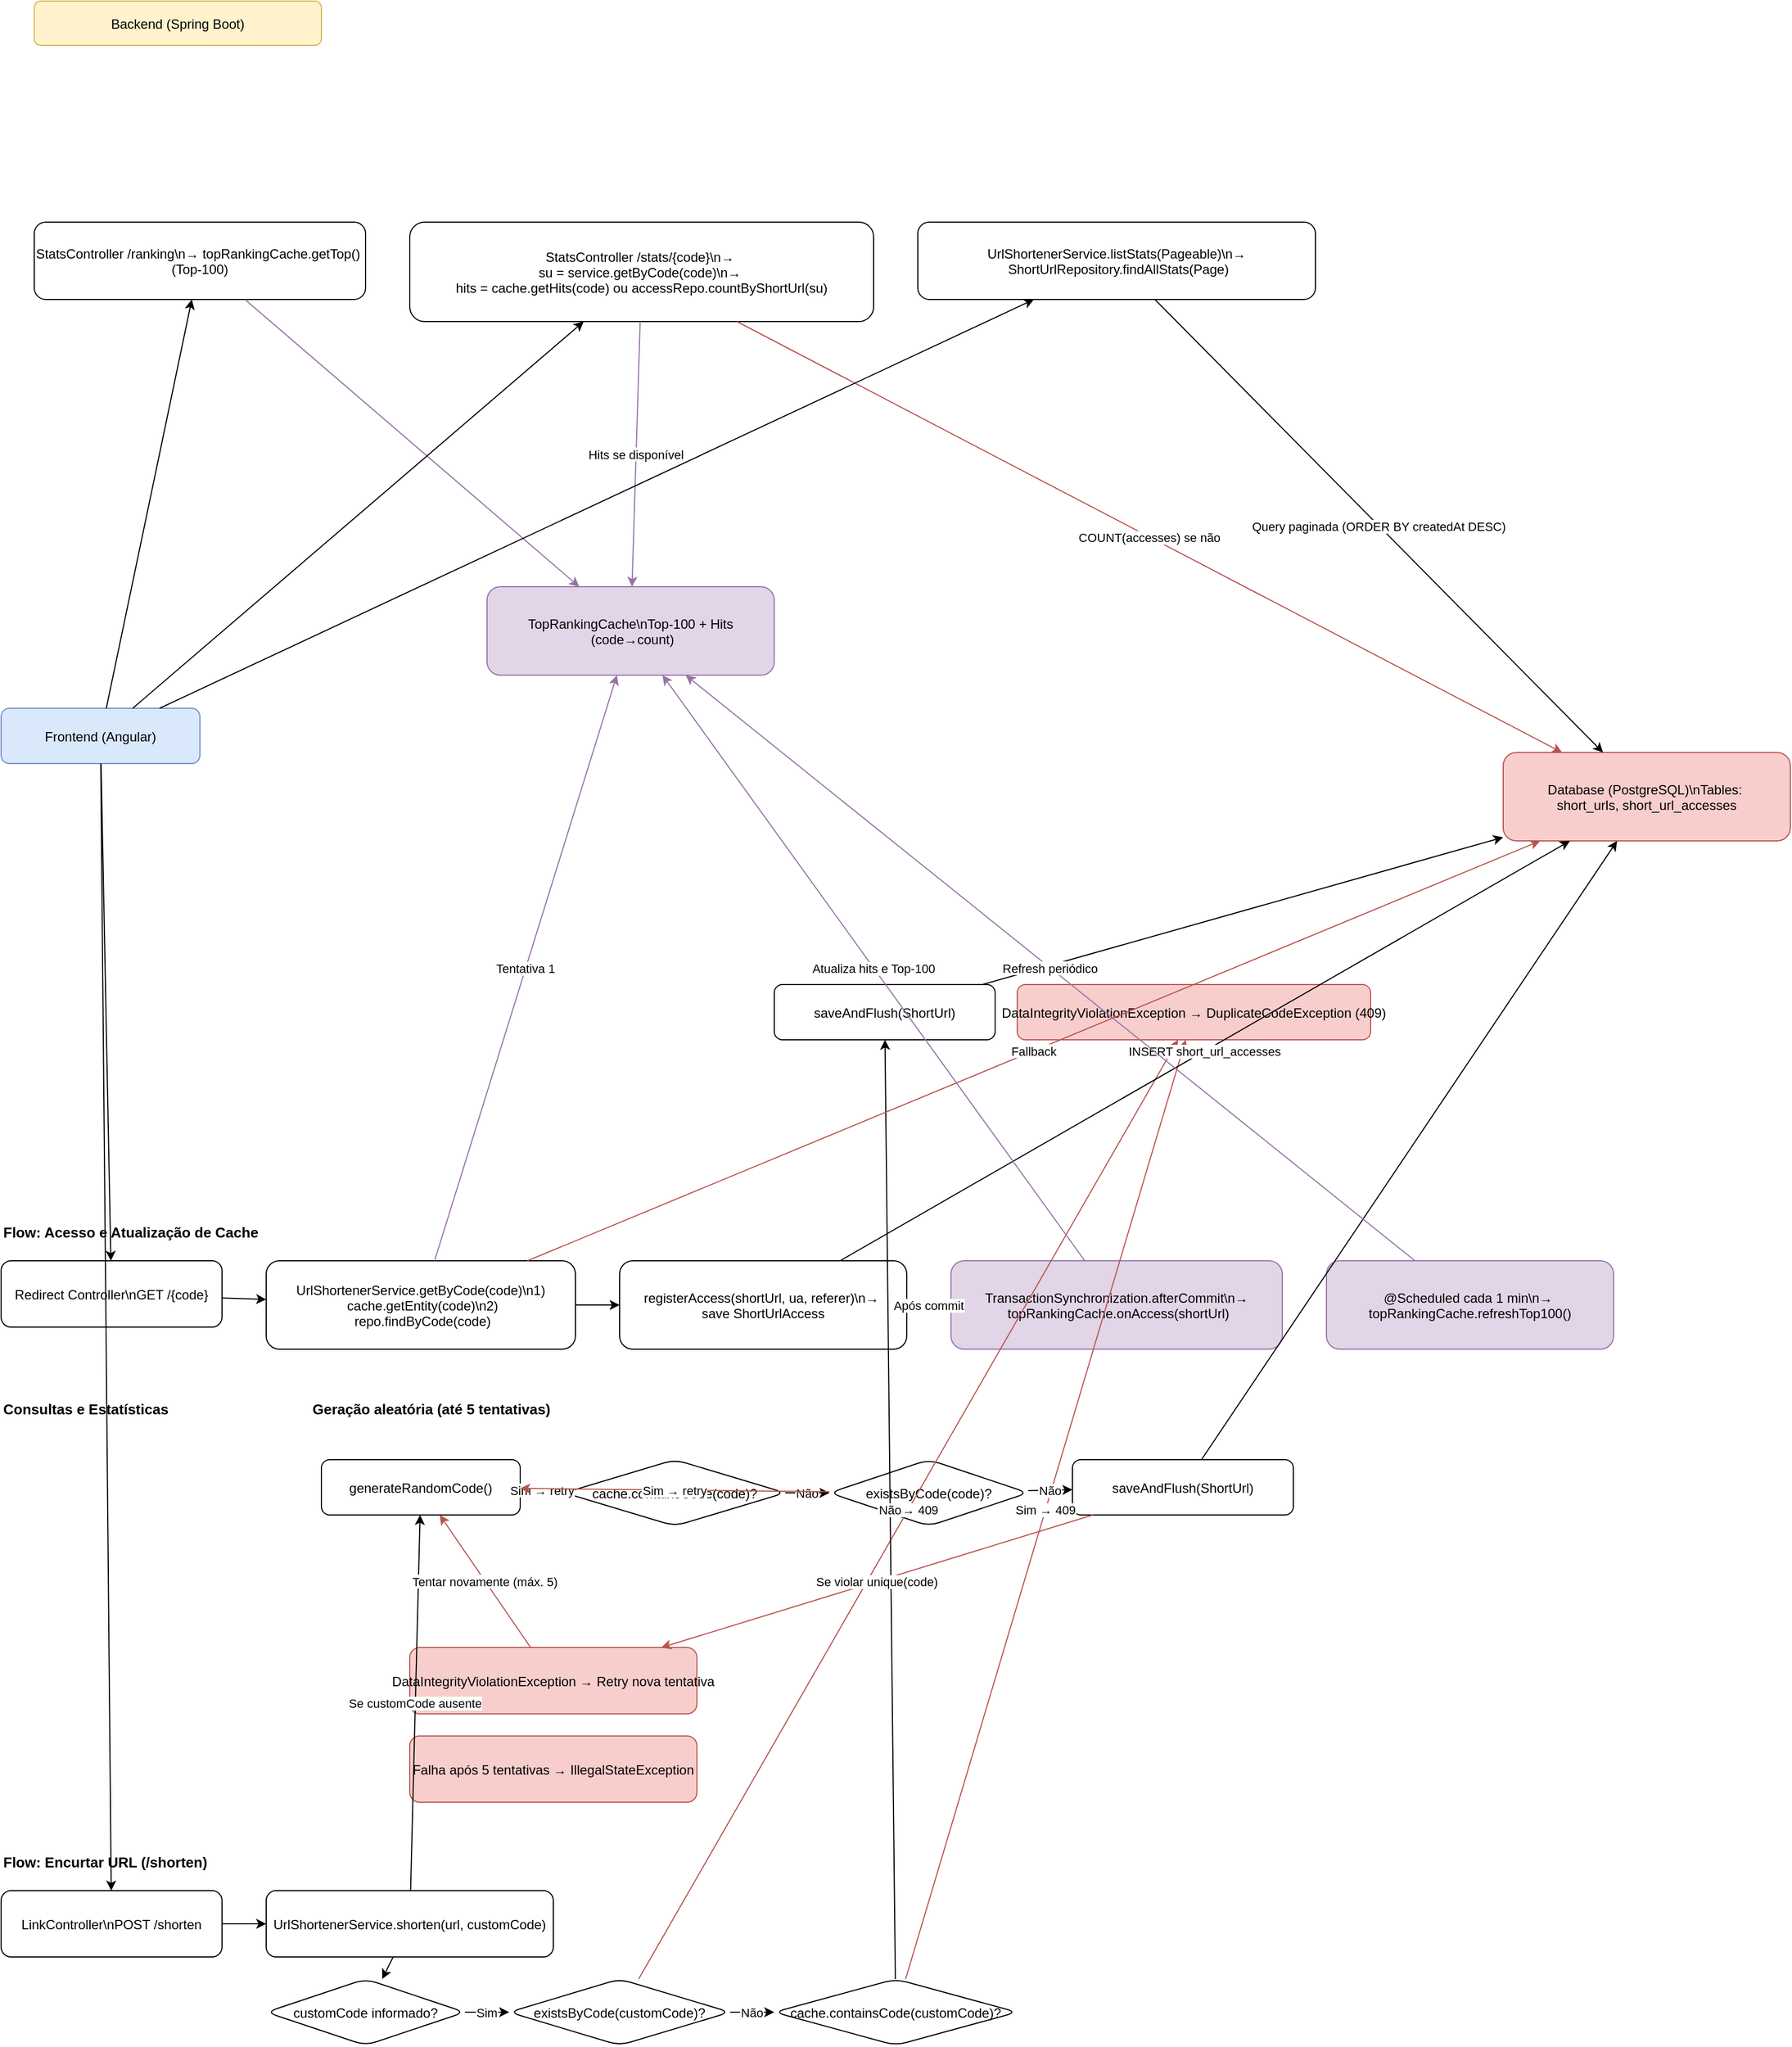 <mxfile version="28.2.5">
  <diagram id="system-flow" name="System Flow">
    <mxGraphModel dx="1665" dy="1823" grid="1" gridSize="10" guides="1" tooltips="1" connect="1" arrows="1" fold="1" page="1" pageScale="1" pageWidth="1920" pageHeight="1080" math="0" shadow="0">
      <root>
        <mxCell id="0" />
        <mxCell id="1" parent="0" />
        <mxCell id="client" value="Frontend (Angular)" style="shape=rectangle;rounded=1;fillColor=#dae8fc;strokeColor=#6c8ebf;fontSize=12" parent="1" vertex="1">
          <mxGeometry x="50" y="-150" width="180" height="50" as="geometry" />
        </mxCell>
        <mxCell id="backend" value="Backend (Spring Boot)" style="shape=rectangle;rounded=1;fillColor=#fff2cc;strokeColor=#d6b656;fontSize=12" parent="1" vertex="1">
          <mxGeometry x="80" y="-790" width="260" height="40" as="geometry" />
        </mxCell>
        <mxCell id="db" value="Database (PostgreSQL)\nTables: &#xa;short_urls, short_url_accesses" style="shape=rectangle;rounded=1;fillColor=#f8cecc;strokeColor=#b85450;fontSize=12" parent="1" vertex="1">
          <mxGeometry x="1410" y="-110" width="260" height="80" as="geometry" />
        </mxCell>
        <mxCell id="cache" value="TopRankingCache\nTop-100 + Hits&#xa; (code→count)" style="shape=rectangle;rounded=1;fillColor=#e1d5e7;strokeColor=#9673a6;fontSize=12" parent="1" vertex="1">
          <mxGeometry x="490" y="-260" width="260" height="80" as="geometry" />
        </mxCell>
        <mxCell id="shortenTitle" value="Flow: Encurtar URL (/shorten)" style="text;align=left;fontStyle=1;fontSize=13" parent="1" vertex="1">
          <mxGeometry x="50" y="880" width="280" height="30" as="geometry" />
        </mxCell>
        <mxCell id="shortenCtrl" value="LinkController\nPOST /shorten" style="shape=rectangle;rounded=1;fillColor=#fff;strokeColor=#000;fontSize=12" parent="1" vertex="1">
          <mxGeometry x="50" y="920" width="200" height="60" as="geometry" />
        </mxCell>
        <mxCell id="shortenSvc" value="UrlShortenerService.shorten(url, customCode)" style="shape=rectangle;rounded=1;fillColor=#fff;strokeColor=#000;fontSize=12" parent="1" vertex="1">
          <mxGeometry x="290" y="920" width="260" height="60" as="geometry" />
        </mxCell>
        <mxCell id="hasCustom" value="customCode informado?" style="shape=rhombus;rounded=1;fillColor=#fff;strokeColor=#000;fontSize=12" parent="1" vertex="1">
          <mxGeometry x="290" y="1000" width="180" height="60" as="geometry" />
        </mxCell>
        <mxCell id="checkDBCustom" value="existsByCode(customCode)?" style="shape=rhombus;rounded=1;fillColor=#fff;strokeColor=#000;fontSize=12" parent="1" vertex="1">
          <mxGeometry x="510" y="1000" width="200" height="60" as="geometry" />
        </mxCell>
        <mxCell id="checkCacheCustom" value="cache.containsCode(customCode)?" style="shape=rhombus;rounded=1;fillColor=#fff;strokeColor=#000;fontSize=12" parent="1" vertex="1">
          <mxGeometry x="750" y="1000" width="220" height="60" as="geometry" />
        </mxCell>
        <mxCell id="saveCustom" value="saveAndFlush(ShortUrl)" style="shape=rectangle;rounded=1;fillColor=#fff;strokeColor=#000;fontSize=12" parent="1" vertex="1">
          <mxGeometry x="750" y="100" width="200" height="50" as="geometry" />
        </mxCell>
        <mxCell id="catchDup" value="DataIntegrityViolationException → DuplicateCodeException (409)" style="shape=rectangle;rounded=1;fillColor=#f8cecc;strokeColor=#b85450;fontSize=12" parent="1" vertex="1">
          <mxGeometry x="970" y="100" width="320" height="50" as="geometry" />
        </mxCell>
        <mxCell id="loopTitle" value="Geração aleatória (até 5 tentativas)" style="text;align=left;fontStyle=1;fontSize=13" parent="1" vertex="1">
          <mxGeometry x="330" y="470" width="280" height="30" as="geometry" />
        </mxCell>
        <mxCell id="genCode" value="generateRandomCode()" style="shape=rectangle;rounded=1;fillColor=#fff;strokeColor=#000;fontSize=12" parent="1" vertex="1">
          <mxGeometry x="340" y="530" width="180" height="50" as="geometry" />
        </mxCell>
        <mxCell id="checkCacheGen" value="cache.containsCode(code)?" style="shape=rhombus;rounded=1;fillColor=#fff;strokeColor=#000;fontSize=12" parent="1" vertex="1">
          <mxGeometry x="560" y="530" width="200" height="60" as="geometry" />
        </mxCell>
        <mxCell id="checkDBGen" value="existsByCode(code)?" style="shape=rhombus;rounded=1;fillColor=#fff;strokeColor=#000;fontSize=12" parent="1" vertex="1">
          <mxGeometry x="800" y="530" width="180" height="60" as="geometry" />
        </mxCell>
        <mxCell id="saveGen" value="saveAndFlush(ShortUrl)" style="shape=rectangle;rounded=1;fillColor=#fff;strokeColor=#000;fontSize=12" parent="1" vertex="1">
          <mxGeometry x="1020" y="530" width="200" height="50" as="geometry" />
        </mxCell>
        <mxCell id="catchCollision" value="DataIntegrityViolationException → Retry nova tentativa" style="shape=rectangle;rounded=1;fillColor=#f8cecc;strokeColor=#b85450;fontSize=12" parent="1" vertex="1">
          <mxGeometry x="420" y="700" width="260" height="60" as="geometry" />
        </mxCell>
        <mxCell id="loopEnd" value="Falha após 5 tentativas → IllegalStateException" style="shape=rectangle;rounded=1;fillColor=#f8cecc;strokeColor=#b85450;fontSize=12" parent="1" vertex="1">
          <mxGeometry x="420" y="780" width="260" height="60" as="geometry" />
        </mxCell>
        <mxCell id="accessTitle" value="Flow: Acesso e Atualização de Cache" style="text;align=left;fontStyle=1;fontSize=13" parent="1" vertex="1">
          <mxGeometry x="50" y="310" width="300" height="30" as="geometry" />
        </mxCell>
        <mxCell id="redirectCtrl" value="Redirect Controller\nGET /{code}" style="shape=rectangle;rounded=1;fillColor=#fff;strokeColor=#000;fontSize=12" parent="1" vertex="1">
          <mxGeometry x="50" y="350" width="200" height="60" as="geometry" />
        </mxCell>
        <mxCell id="getByCode" value="UrlShortenerService.getByCode(code)\n1)&#xa; cache.getEntity(code)\n2)&#xa; repo.findByCode(code)" style="shape=rectangle;rounded=1;fillColor=#fff;strokeColor=#000;fontSize=12" parent="1" vertex="1">
          <mxGeometry x="290" y="350" width="280" height="80" as="geometry" />
        </mxCell>
        <mxCell id="registerAccess" value="registerAccess(shortUrl, ua, referer)\n→ &#xa;save ShortUrlAccess" style="shape=rectangle;rounded=1;fillColor=#fff;strokeColor=#000;fontSize=12" parent="1" vertex="1">
          <mxGeometry x="610" y="350" width="260" height="80" as="geometry" />
        </mxCell>
        <mxCell id="afterCommit" value="TransactionSynchronization.afterCommit\n→&#xa; topRankingCache.onAccess(shortUrl)" style="shape=rectangle;rounded=1;fillColor=#e1d5e7;strokeColor=#9673a6;fontSize=12" parent="1" vertex="1">
          <mxGeometry x="910" y="350" width="300" height="80" as="geometry" />
        </mxCell>
        <mxCell id="scheduler" value="@Scheduled cada 1 min\n→ &#xa;topRankingCache.refreshTop100()" style="shape=rectangle;rounded=1;fillColor=#e1d5e7;strokeColor=#9673a6;fontSize=12" parent="1" vertex="1">
          <mxGeometry x="1250" y="350" width="260" height="80" as="geometry" />
        </mxCell>
        <mxCell id="queriesTitle" value="Consultas e Estatísticas" style="text;align=left;fontStyle=1;fontSize=13" parent="1" vertex="1">
          <mxGeometry x="50" y="470" width="220" height="30" as="geometry" />
        </mxCell>
        <mxCell id="rankingEndpoint" value="StatsController /ranking\n→ topRankingCache.getTop() &#xa;(Top-100)" style="shape=rectangle;rounded=1;fillColor=#fff;strokeColor=#000;fontSize=12" parent="1" vertex="1">
          <mxGeometry x="80" y="-590" width="300" height="70" as="geometry" />
        </mxCell>
        <mxCell id="statsEndpoint" value="StatsController /stats/{code}\n→ &#xa;su = service.getByCode(code)\n→ &#xa;hits = cache.getHits(code) ou accessRepo.countByShortUrl(su)" style="shape=rectangle;rounded=1;fillColor=#fff;strokeColor=#000;fontSize=12" parent="1" vertex="1">
          <mxGeometry x="420" y="-590" width="420" height="90" as="geometry" />
        </mxCell>
        <mxCell id="listStats" value="UrlShortenerService.listStats(Pageable)\n→&#xa; ShortUrlRepository.findAllStats(Page)" style="shape=rectangle;rounded=1;fillColor=#fff;strokeColor=#000;fontSize=12" parent="1" vertex="1">
          <mxGeometry x="880" y="-590" width="360" height="70" as="geometry" />
        </mxCell>
        <mxCell id="e1" style="endArrow=classic;strokeColor=#000" parent="1" source="client" target="shortenCtrl" edge="1">
          <mxGeometry relative="1" as="geometry" />
        </mxCell>
        <mxCell id="e2" style="endArrow=classic;strokeColor=#000" parent="1" source="shortenCtrl" target="shortenSvc" edge="1">
          <mxGeometry relative="1" as="geometry" />
        </mxCell>
        <mxCell id="e3" style="endArrow=classic;strokeColor=#000" parent="1" source="shortenSvc" target="hasCustom" edge="1">
          <mxGeometry relative="1" as="geometry" />
        </mxCell>
        <mxCell id="e4" value="Sim" style="endArrow=classic;strokeColor=#000;fontSize=11" parent="1" source="hasCustom" target="checkDBCustom" edge="1">
          <mxGeometry relative="1" as="geometry" />
        </mxCell>
        <mxCell id="e5" value="Não" style="endArrow=classic;strokeColor=#000;fontSize=11" parent="1" source="checkDBCustom" target="checkCacheCustom" edge="1">
          <mxGeometry relative="1" as="geometry" />
        </mxCell>
        <mxCell id="e6" value="Sim → 409" style="endArrow=classic;strokeColor=#b85450;fontSize=11" parent="1" source="checkDBCustom" target="catchDup" edge="1">
          <mxGeometry relative="1" as="geometry" />
        </mxCell>
        <mxCell id="e7" value="Não" style="endArrow=classic;strokeColor=#000;fontSize=11" parent="1" source="checkCacheCustom" target="saveCustom" edge="1">
          <mxGeometry relative="1" as="geometry" />
        </mxCell>
        <mxCell id="e8" value="Sim → 409" style="endArrow=classic;strokeColor=#b85450;fontSize=11" parent="1" source="checkCacheCustom" target="catchDup" edge="1">
          <mxGeometry relative="1" as="geometry" />
        </mxCell>
        <mxCell id="e9" style="endArrow=classic;strokeColor=#000" parent="1" source="saveCustom" target="db" edge="1">
          <mxGeometry relative="1" as="geometry" />
        </mxCell>
        <mxCell id="e10" value="Se customCode ausente" style="endArrow=classic;strokeColor=#000;fontSize=11" parent="1" source="shortenSvc" target="genCode" edge="1">
          <mxGeometry relative="1" as="geometry" />
        </mxCell>
        <mxCell id="e11" style="endArrow=classic;strokeColor=#000" parent="1" source="genCode" target="checkCacheGen" edge="1">
          <mxGeometry relative="1" as="geometry" />
        </mxCell>
        <mxCell id="e12" value="Não" style="endArrow=classic;strokeColor=#000;fontSize=11" parent="1" source="checkCacheGen" target="checkDBGen" edge="1">
          <mxGeometry relative="1" as="geometry" />
        </mxCell>
        <mxCell id="e13" value="Sim → retry" style="endArrow=classic;strokeColor=#b85450;fontSize=11" parent="1" source="checkCacheGen" target="genCode" edge="1">
          <mxGeometry relative="1" as="geometry" />
        </mxCell>
        <mxCell id="e14" value="Não" style="endArrow=classic;strokeColor=#000;fontSize=11" parent="1" source="checkDBGen" target="saveGen" edge="1">
          <mxGeometry relative="1" as="geometry" />
        </mxCell>
        <mxCell id="e15" value="Sim → retry" style="endArrow=classic;strokeColor=#b85450;fontSize=11" parent="1" source="checkDBGen" target="genCode" edge="1">
          <mxGeometry relative="1" as="geometry" />
        </mxCell>
        <mxCell id="e16" style="endArrow=classic;strokeColor=#000" parent="1" source="saveGen" target="db" edge="1">
          <mxGeometry relative="1" as="geometry" />
        </mxCell>
        <mxCell id="e17" value="Se violar unique(code)" style="endArrow=classic;strokeColor=#b85450;fontSize=11" parent="1" source="saveGen" target="catchCollision" edge="1">
          <mxGeometry relative="1" as="geometry" />
        </mxCell>
        <mxCell id="e18" value="Tentar novamente (máx. 5)" style="endArrow=classic;strokeColor=#b85450;fontSize=11" parent="1" source="catchCollision" target="genCode" edge="1">
          <mxGeometry relative="1" as="geometry" />
        </mxCell>
        <mxCell id="e19" style="endArrow=classic;strokeColor=#000" parent="1" source="client" target="redirectCtrl" edge="1">
          <mxGeometry relative="1" as="geometry" />
        </mxCell>
        <mxCell id="e20" style="endArrow=classic;strokeColor=#000" parent="1" source="redirectCtrl" target="getByCode" edge="1">
          <mxGeometry relative="1" as="geometry" />
        </mxCell>
        <mxCell id="e21" value="Tentativa 1" style="endArrow=classic;strokeColor=#9673a6;fontSize=11" parent="1" source="getByCode" target="cache" edge="1">
          <mxGeometry relative="1" as="geometry" />
        </mxCell>
        <mxCell id="e22" value="Fallback" style="endArrow=classic;strokeColor=#b85450;fontSize=11" parent="1" source="getByCode" target="db" edge="1">
          <mxGeometry relative="1" as="geometry" />
        </mxCell>
        <mxCell id="e23" style="endArrow=classic;strokeColor=#000" parent="1" source="getByCode" target="registerAccess" edge="1">
          <mxGeometry relative="1" as="geometry" />
        </mxCell>
        <mxCell id="e24" value="INSERT short_url_accesses" style="endArrow=classic;strokeColor=#000;fontSize=11" parent="1" source="registerAccess" target="db" edge="1">
          <mxGeometry relative="1" as="geometry" />
        </mxCell>
        <mxCell id="e25" value="Após commit" style="endArrow=classic;strokeColor=#9673a6;fontSize=11" parent="1" source="registerAccess" target="afterCommit" edge="1">
          <mxGeometry relative="1" as="geometry" />
        </mxCell>
        <mxCell id="e26" value="Atualiza hits e Top-100" style="endArrow=classic;strokeColor=#9673a6;fontSize=11" parent="1" source="afterCommit" target="cache" edge="1">
          <mxGeometry relative="1" as="geometry" />
        </mxCell>
        <mxCell id="e27" value="Refresh periódico" style="endArrow=classic;strokeColor=#9673a6;fontSize=11" parent="1" source="scheduler" target="cache" edge="1">
          <mxGeometry relative="1" as="geometry" />
        </mxCell>
        <mxCell id="e28" style="endArrow=classic;strokeColor=#000" parent="1" source="client" target="rankingEndpoint" edge="1">
          <mxGeometry relative="1" as="geometry" />
        </mxCell>
        <mxCell id="e29" style="endArrow=classic;strokeColor=#9673a6" parent="1" source="rankingEndpoint" target="cache" edge="1">
          <mxGeometry relative="1" as="geometry" />
        </mxCell>
        <mxCell id="e30" style="endArrow=classic;strokeColor=#000" parent="1" source="client" target="statsEndpoint" edge="1">
          <mxGeometry relative="1" as="geometry" />
        </mxCell>
        <mxCell id="e31" value="Hits se disponível" style="endArrow=classic;strokeColor=#9673a6;fontSize=11" parent="1" source="statsEndpoint" target="cache" edge="1">
          <mxGeometry relative="1" as="geometry" />
        </mxCell>
        <mxCell id="e32" value="COUNT(accesses) se não" style="endArrow=classic;strokeColor=#b85450;fontSize=11" parent="1" source="statsEndpoint" target="db" edge="1">
          <mxGeometry relative="1" as="geometry" />
        </mxCell>
        <mxCell id="e33" style="endArrow=classic;strokeColor=#000" parent="1" source="client" target="listStats" edge="1">
          <mxGeometry relative="1" as="geometry" />
        </mxCell>
        <mxCell id="e34" value="Query paginada (ORDER BY createdAt DESC)" style="endArrow=classic;strokeColor=#000;fontSize=11" parent="1" source="listStats" target="db" edge="1">
          <mxGeometry relative="1" as="geometry" />
        </mxCell>
      </root>
    </mxGraphModel>
  </diagram>
</mxfile>

